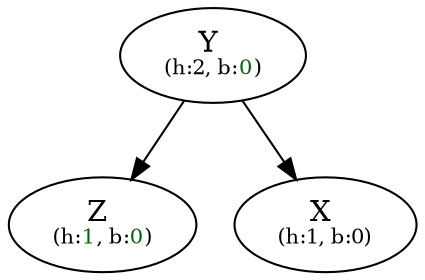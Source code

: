 digraph {
  nY [label="Y" pos="0.7,1.0!" label=<Y <br/><font point-size="10">(h:2, b:<font color="darkgreen">0</font>)</font>>]
  nZ [label="Z" pos="1.4,0.0!" label=<Z <br/><font point-size="10">(h:<font color="darkgreen">1</font>, b:<font color="darkgreen">0</font>)</font>>]
  nX [label="X" pos="0.0,0.0!" label=<X <br/><font point-size="10">(h:1, b:0)</font>>]
  nY -> nZ 
  nY -> nX 
}